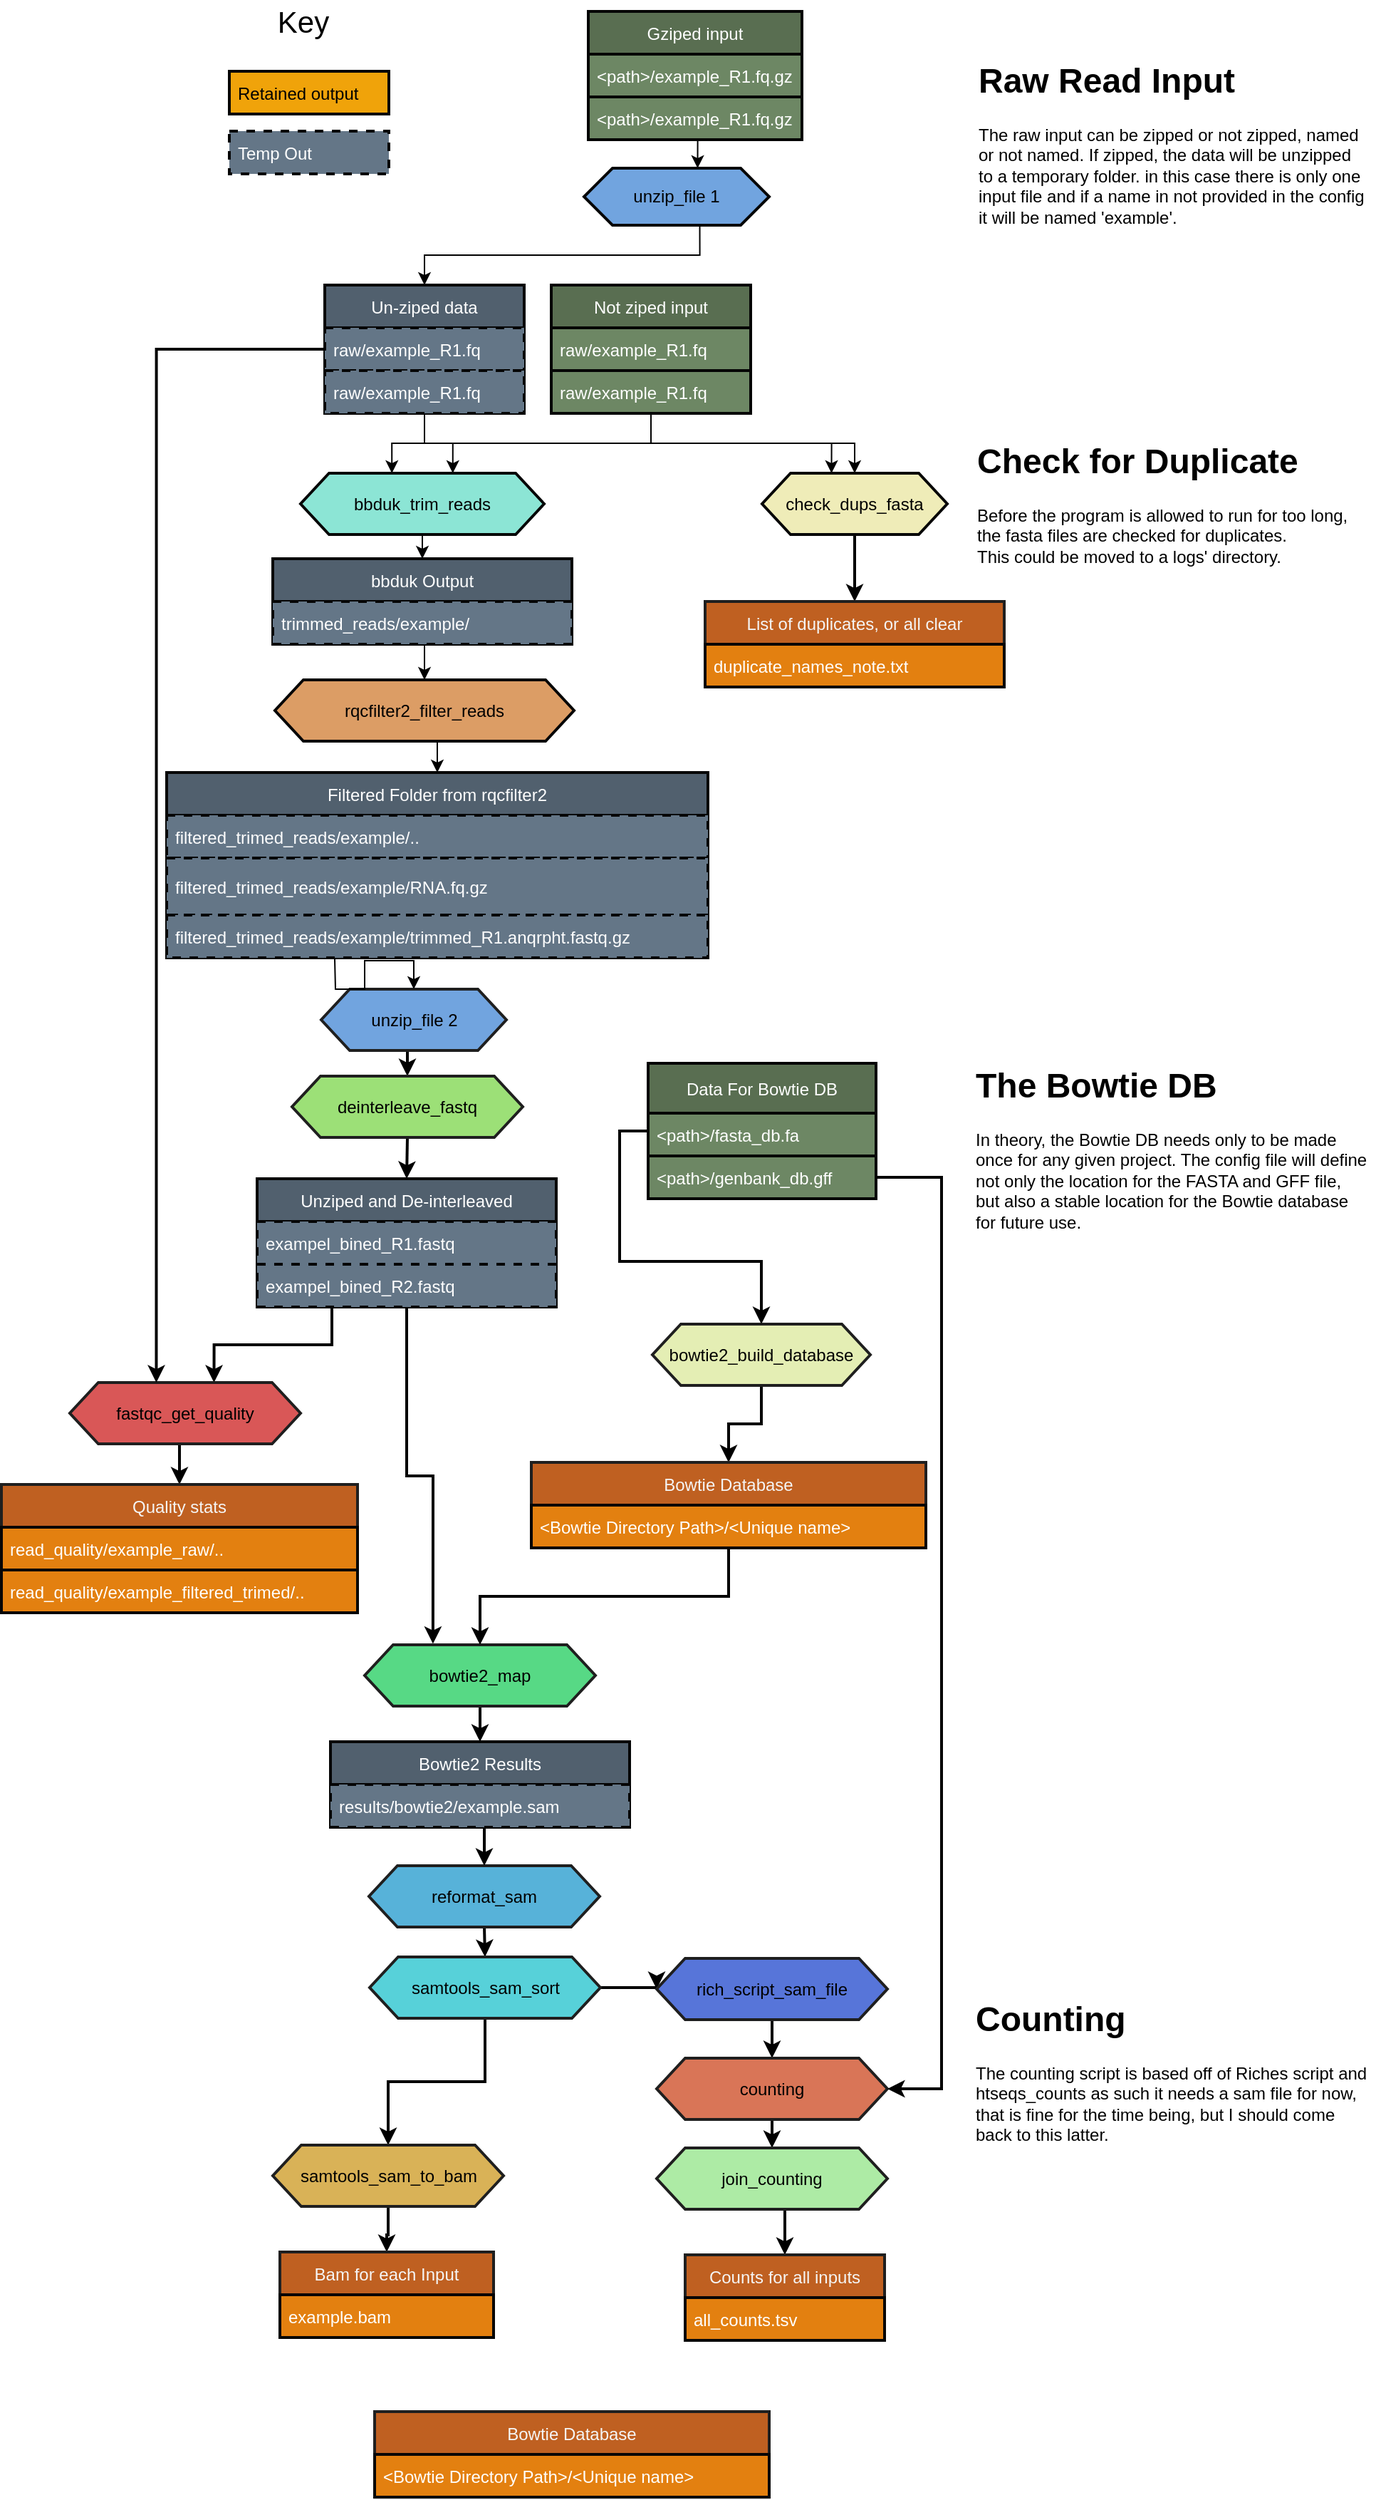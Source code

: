 <mxfile version="18.0.6" type="github">
  <diagram id="f_M_BV4vzWHAYqFdbZKb" name="Page-1">
    <mxGraphModel dx="3370" dy="2653" grid="1" gridSize="10" guides="1" tooltips="1" connect="1" arrows="1" fold="1" page="1" pageScale="1" pageWidth="850" pageHeight="1100" math="0" shadow="0">
      <root>
        <mxCell id="0" />
        <mxCell id="1" parent="0" />
        <mxCell id="i98yv0iWhbBMQ4a5bC5F-25" style="edgeStyle=orthogonalEdgeStyle;rounded=0;orthogonalLoop=1;jettySize=auto;html=1;exitX=0.625;exitY=1;exitDx=0;exitDy=0;entryX=0.5;entryY=0;entryDx=0;entryDy=0;fontSize=21;" edge="1" parent="1" source="i98yv0iWhbBMQ4a5bC5F-2" target="i98yv0iWhbBMQ4a5bC5F-12">
          <mxGeometry relative="1" as="geometry" />
        </mxCell>
        <mxCell id="i98yv0iWhbBMQ4a5bC5F-2" value="unzip_file 1" style="shape=hexagon;perimeter=hexagonPerimeter2;whiteSpace=wrap;html=1;fixedSize=1;fillColor=#71a4df;fontColor=#000000;strokeColor=#050505;strokeWidth=2;" vertex="1" parent="1">
          <mxGeometry x="289" y="146" width="130" height="40" as="geometry" />
        </mxCell>
        <mxCell id="i98yv0iWhbBMQ4a5bC5F-24" style="edgeStyle=orthogonalEdgeStyle;rounded=0;orthogonalLoop=1;jettySize=auto;html=1;exitX=0.5;exitY=1;exitDx=0;exitDy=0;entryX=0.375;entryY=0;entryDx=0;entryDy=0;fontSize=21;" edge="1" parent="1" source="i98yv0iWhbBMQ4a5bC5F-4">
          <mxGeometry relative="1" as="geometry">
            <mxPoint x="368.75" y="146" as="targetPoint" />
          </mxGeometry>
        </mxCell>
        <mxCell id="i98yv0iWhbBMQ4a5bC5F-4" value="Gziped input" style="swimlane;fontStyle=0;childLayout=stackLayout;horizontal=1;startSize=30;horizontalStack=0;resizeParent=1;resizeParentMax=0;resizeLast=0;collapsible=1;marginBottom=0;strokeColor=#050505;fillColor=#596E51;fontColor=#ffffff;strokeWidth=2;" vertex="1" parent="1">
          <mxGeometry x="292" y="36" width="150" height="90" as="geometry" />
        </mxCell>
        <mxCell id="i98yv0iWhbBMQ4a5bC5F-5" value="&lt;path&gt;/example_R1.fq.gz" style="text;strokeColor=#050505;fillColor=#6d8764;align=left;verticalAlign=middle;spacingLeft=4;spacingRight=4;overflow=hidden;points=[[0,0.5],[1,0.5]];portConstraint=eastwest;rotatable=0;fontColor=#ffffff;strokeWidth=2;" vertex="1" parent="i98yv0iWhbBMQ4a5bC5F-4">
          <mxGeometry y="30" width="150" height="30" as="geometry" />
        </mxCell>
        <mxCell id="i98yv0iWhbBMQ4a5bC5F-6" value="&lt;path&gt;/example_R1.fq.gz" style="text;strokeColor=#050505;fillColor=#6d8764;align=left;verticalAlign=middle;spacingLeft=4;spacingRight=4;overflow=hidden;points=[[0,0.5],[1,0.5]];portConstraint=eastwest;rotatable=0;fontColor=#ffffff;strokeWidth=2;" vertex="1" parent="i98yv0iWhbBMQ4a5bC5F-4">
          <mxGeometry y="60" width="150" height="30" as="geometry" />
        </mxCell>
        <mxCell id="i98yv0iWhbBMQ4a5bC5F-26" style="edgeStyle=orthogonalEdgeStyle;rounded=0;orthogonalLoop=1;jettySize=auto;html=1;exitX=0.5;exitY=1;exitDx=0;exitDy=0;entryX=0.625;entryY=0;entryDx=0;entryDy=0;fontSize=21;" edge="1" parent="1" source="i98yv0iWhbBMQ4a5bC5F-8" target="i98yv0iWhbBMQ4a5bC5F-22">
          <mxGeometry relative="1" as="geometry" />
        </mxCell>
        <mxCell id="i98yv0iWhbBMQ4a5bC5F-42" style="edgeStyle=orthogonalEdgeStyle;rounded=0;orthogonalLoop=1;jettySize=auto;html=1;exitX=0.5;exitY=1;exitDx=0;exitDy=0;entryX=0.5;entryY=0;entryDx=0;entryDy=0;fontSize=21;" edge="1" parent="1" source="i98yv0iWhbBMQ4a5bC5F-8" target="i98yv0iWhbBMQ4a5bC5F-21">
          <mxGeometry relative="1" as="geometry" />
        </mxCell>
        <mxCell id="i98yv0iWhbBMQ4a5bC5F-8" value="Not ziped input" style="swimlane;fontStyle=0;childLayout=stackLayout;horizontal=1;startSize=30;horizontalStack=0;resizeParent=1;resizeParentMax=0;resizeLast=0;collapsible=1;marginBottom=0;strokeColor=#050505;fillColor=#596E51;fontColor=#ffffff;strokeWidth=2;" vertex="1" parent="1">
          <mxGeometry x="266" y="228" width="140" height="90" as="geometry" />
        </mxCell>
        <mxCell id="i98yv0iWhbBMQ4a5bC5F-9" value="raw/example_R1.fq" style="text;strokeColor=#050505;fillColor=#6d8764;align=left;verticalAlign=middle;spacingLeft=4;spacingRight=4;overflow=hidden;points=[[0,0.5],[1,0.5]];portConstraint=eastwest;rotatable=0;fontColor=#ffffff;strokeWidth=2;" vertex="1" parent="i98yv0iWhbBMQ4a5bC5F-8">
          <mxGeometry y="30" width="140" height="30" as="geometry" />
        </mxCell>
        <mxCell id="i98yv0iWhbBMQ4a5bC5F-10" value="raw/example_R1.fq" style="text;strokeColor=#050505;fillColor=#6d8764;align=left;verticalAlign=middle;spacingLeft=4;spacingRight=4;overflow=hidden;points=[[0,0.5],[1,0.5]];portConstraint=eastwest;rotatable=0;fontColor=#ffffff;strokeWidth=2;" vertex="1" parent="i98yv0iWhbBMQ4a5bC5F-8">
          <mxGeometry y="60" width="140" height="30" as="geometry" />
        </mxCell>
        <mxCell id="i98yv0iWhbBMQ4a5bC5F-11" value="&lt;h1&gt;Raw Read Input&lt;/h1&gt;&lt;div&gt;The raw input can be zipped or not zipped, named or not named. If zipped, the data will be unzipped to a temporary folder. in this case there is only one input file and if a name in not provided in the config it will be named &#39;example&#39;.&lt;br&gt;&lt;/div&gt;" style="text;html=1;strokeColor=none;fillColor=none;spacing=5;spacingTop=-20;whiteSpace=wrap;overflow=hidden;rounded=0;" vertex="1" parent="1">
          <mxGeometry x="561" y="65" width="280" height="120" as="geometry" />
        </mxCell>
        <mxCell id="i98yv0iWhbBMQ4a5bC5F-27" style="edgeStyle=orthogonalEdgeStyle;rounded=0;orthogonalLoop=1;jettySize=auto;html=1;exitX=0.5;exitY=1;exitDx=0;exitDy=0;entryX=0.375;entryY=0;entryDx=0;entryDy=0;fontSize=21;" edge="1" parent="1" source="i98yv0iWhbBMQ4a5bC5F-12" target="i98yv0iWhbBMQ4a5bC5F-22">
          <mxGeometry relative="1" as="geometry" />
        </mxCell>
        <mxCell id="i98yv0iWhbBMQ4a5bC5F-43" style="edgeStyle=orthogonalEdgeStyle;rounded=0;orthogonalLoop=1;jettySize=auto;html=1;exitX=0.5;exitY=1;exitDx=0;exitDy=0;entryX=0.375;entryY=0;entryDx=0;entryDy=0;fontSize=21;" edge="1" parent="1" source="i98yv0iWhbBMQ4a5bC5F-12" target="i98yv0iWhbBMQ4a5bC5F-21">
          <mxGeometry relative="1" as="geometry" />
        </mxCell>
        <mxCell id="i98yv0iWhbBMQ4a5bC5F-12" value="Un-ziped data" style="swimlane;fontStyle=0;childLayout=stackLayout;horizontal=1;startSize=30;horizontalStack=0;resizeParent=1;resizeParentMax=0;resizeLast=0;collapsible=1;marginBottom=0;strokeColor=#050505;fillColor=#51606E;fontColor=#ffffff;strokeWidth=2;labelBackgroundColor=none;" vertex="1" parent="1">
          <mxGeometry x="107" y="228" width="140" height="90" as="geometry" />
        </mxCell>
        <mxCell id="i98yv0iWhbBMQ4a5bC5F-13" value="raw/example_R1.fq" style="text;strokeColor=#050505;fillColor=#647687;align=left;verticalAlign=middle;spacingLeft=4;spacingRight=4;overflow=hidden;points=[[0,0.5],[1,0.5]];portConstraint=eastwest;rotatable=0;fontColor=#ffffff;strokeWidth=2;dashed=1;" vertex="1" parent="i98yv0iWhbBMQ4a5bC5F-12">
          <mxGeometry y="30" width="140" height="30" as="geometry" />
        </mxCell>
        <mxCell id="i98yv0iWhbBMQ4a5bC5F-14" value="raw/example_R1.fq" style="text;strokeColor=#050505;fillColor=#647687;align=left;verticalAlign=middle;spacingLeft=4;spacingRight=4;overflow=hidden;points=[[0,0.5],[1,0.5]];portConstraint=eastwest;rotatable=0;fontColor=#ffffff;strokeWidth=2;dashed=1;" vertex="1" parent="i98yv0iWhbBMQ4a5bC5F-12">
          <mxGeometry y="60" width="140" height="30" as="geometry" />
        </mxCell>
        <mxCell id="i98yv0iWhbBMQ4a5bC5F-70" style="edgeStyle=orthogonalEdgeStyle;rounded=0;orthogonalLoop=1;jettySize=auto;html=1;exitX=0.5;exitY=1;exitDx=0;exitDy=0;entryX=0.5;entryY=0;entryDx=0;entryDy=0;fontSize=21;strokeWidth=2;" edge="1" parent="1" source="i98yv0iWhbBMQ4a5bC5F-18" target="i98yv0iWhbBMQ4a5bC5F-59">
          <mxGeometry relative="1" as="geometry" />
        </mxCell>
        <mxCell id="i98yv0iWhbBMQ4a5bC5F-18" value="unzip_file 2" style="shape=hexagon;perimeter=hexagonPerimeter2;whiteSpace=wrap;html=1;fixedSize=1;fillColor=#71a4df;fontColor=#000000;strokeColor=#1F1F1F;strokeWidth=2;" vertex="1" parent="1">
          <mxGeometry x="104.5" y="722" width="130" height="43" as="geometry" />
        </mxCell>
        <mxCell id="i98yv0iWhbBMQ4a5bC5F-39" style="edgeStyle=orthogonalEdgeStyle;rounded=0;orthogonalLoop=1;jettySize=auto;html=1;exitX=0.5;exitY=1;exitDx=0;exitDy=0;entryX=0.5;entryY=0;entryDx=0;entryDy=0;fontSize=21;" edge="1" parent="1" source="i98yv0iWhbBMQ4a5bC5F-20" target="i98yv0iWhbBMQ4a5bC5F-34">
          <mxGeometry relative="1" as="geometry" />
        </mxCell>
        <mxCell id="i98yv0iWhbBMQ4a5bC5F-20" value="rqcfilter2_filter_reads" style="shape=hexagon;perimeter=hexagonPerimeter2;whiteSpace=wrap;html=1;fixedSize=1;fillColor=#dc9d65;fontColor=#000000;strokeColor=#050505;strokeWidth=2;" vertex="1" parent="1">
          <mxGeometry x="72" y="505" width="210" height="43" as="geometry" />
        </mxCell>
        <mxCell id="i98yv0iWhbBMQ4a5bC5F-49" style="edgeStyle=orthogonalEdgeStyle;rounded=0;orthogonalLoop=1;jettySize=auto;html=1;exitX=0.5;exitY=1;exitDx=0;exitDy=0;entryX=0.5;entryY=0;entryDx=0;entryDy=0;fontSize=21;strokeWidth=2;" edge="1" parent="1" source="i98yv0iWhbBMQ4a5bC5F-21" target="i98yv0iWhbBMQ4a5bC5F-45">
          <mxGeometry relative="1" as="geometry" />
        </mxCell>
        <mxCell id="i98yv0iWhbBMQ4a5bC5F-21" value="check_dups_fasta" style="shape=hexagon;perimeter=hexagonPerimeter2;whiteSpace=wrap;html=1;fixedSize=1;fillColor=#efecb8;fontColor=#000000;strokeColor=#050505;strokeWidth=2;" vertex="1" parent="1">
          <mxGeometry x="414" y="360" width="130" height="43" as="geometry" />
        </mxCell>
        <mxCell id="i98yv0iWhbBMQ4a5bC5F-32" style="edgeStyle=orthogonalEdgeStyle;rounded=0;orthogonalLoop=1;jettySize=auto;html=1;exitX=0.5;exitY=1;exitDx=0;exitDy=0;entryX=0.5;entryY=0;entryDx=0;entryDy=0;fontSize=21;" edge="1" parent="1" source="i98yv0iWhbBMQ4a5bC5F-22" target="i98yv0iWhbBMQ4a5bC5F-28">
          <mxGeometry relative="1" as="geometry" />
        </mxCell>
        <mxCell id="i98yv0iWhbBMQ4a5bC5F-22" value="bbduk_trim_reads" style="shape=hexagon;perimeter=hexagonPerimeter2;whiteSpace=wrap;html=1;fixedSize=1;fillColor=#8ce5d5;fontColor=#000000;strokeColor=#050505;strokeWidth=2;" vertex="1" parent="1">
          <mxGeometry x="90" y="360" width="171" height="43" as="geometry" />
        </mxCell>
        <mxCell id="i98yv0iWhbBMQ4a5bC5F-23" value="Temp Out" style="text;strokeColor=#050505;fillColor=#647687;align=left;verticalAlign=middle;spacingLeft=4;spacingRight=4;overflow=hidden;points=[[0,0.5],[1,0.5]];portConstraint=eastwest;rotatable=0;fontColor=#ffffff;strokeWidth=2;dashed=1;" vertex="1" parent="1">
          <mxGeometry x="40" y="120" width="112" height="30" as="geometry" />
        </mxCell>
        <mxCell id="i98yv0iWhbBMQ4a5bC5F-33" style="edgeStyle=orthogonalEdgeStyle;rounded=0;orthogonalLoop=1;jettySize=auto;html=1;exitX=0.5;exitY=1;exitDx=0;exitDy=0;entryX=0.5;entryY=0;entryDx=0;entryDy=0;fontSize=21;" edge="1" parent="1" source="i98yv0iWhbBMQ4a5bC5F-28" target="i98yv0iWhbBMQ4a5bC5F-20">
          <mxGeometry relative="1" as="geometry" />
        </mxCell>
        <mxCell id="i98yv0iWhbBMQ4a5bC5F-28" value="bbduk Output" style="swimlane;fontStyle=0;childLayout=stackLayout;horizontal=1;startSize=30;horizontalStack=0;resizeParent=1;resizeParentMax=0;resizeLast=0;collapsible=1;marginBottom=0;strokeColor=#050505;fillColor=#51606E;fontColor=#ffffff;strokeWidth=2;labelBackgroundColor=none;direction=east;" vertex="1" parent="1">
          <mxGeometry x="70.5" y="420" width="210" height="60" as="geometry" />
        </mxCell>
        <mxCell id="i98yv0iWhbBMQ4a5bC5F-30" value="trimmed_reads/example/" style="text;strokeColor=#050505;fillColor=#647687;align=left;verticalAlign=middle;spacingLeft=4;spacingRight=4;overflow=hidden;points=[[0,0.5],[1,0.5]];portConstraint=eastwest;rotatable=0;fontColor=#ffffff;strokeWidth=2;dashed=1;" vertex="1" parent="i98yv0iWhbBMQ4a5bC5F-28">
          <mxGeometry y="30" width="210" height="30" as="geometry" />
        </mxCell>
        <mxCell id="i98yv0iWhbBMQ4a5bC5F-40" style="edgeStyle=orthogonalEdgeStyle;rounded=0;orthogonalLoop=1;jettySize=auto;html=1;exitX=0.5;exitY=1;exitDx=0;exitDy=0;entryX=0.5;entryY=0;entryDx=0;entryDy=0;fontSize=21;" edge="1" parent="1" target="i98yv0iWhbBMQ4a5bC5F-18">
          <mxGeometry relative="1" as="geometry">
            <mxPoint x="114" y="701.0" as="sourcePoint" />
          </mxGeometry>
        </mxCell>
        <mxCell id="i98yv0iWhbBMQ4a5bC5F-34" value="Filtered Folder from rqcfilter2" style="swimlane;fontStyle=0;childLayout=stackLayout;horizontal=1;startSize=30;horizontalStack=0;resizeParent=1;resizeParentMax=0;resizeLast=0;collapsible=1;marginBottom=0;strokeColor=#050505;fillColor=#51606E;fontColor=#ffffff;strokeWidth=2;labelBackgroundColor=none;" vertex="1" parent="1">
          <mxGeometry x="-4" y="570" width="380" height="130" as="geometry" />
        </mxCell>
        <mxCell id="i98yv0iWhbBMQ4a5bC5F-35" value="filtered_trimed_reads/example/..    " style="text;strokeColor=#050505;fillColor=#647687;align=left;verticalAlign=middle;spacingLeft=4;spacingRight=4;overflow=hidden;points=[[0,0.5],[1,0.5]];portConstraint=eastwest;rotatable=0;fontColor=#ffffff;strokeWidth=2;dashed=1;" vertex="1" parent="i98yv0iWhbBMQ4a5bC5F-34">
          <mxGeometry y="30" width="380" height="30" as="geometry" />
        </mxCell>
        <mxCell id="i98yv0iWhbBMQ4a5bC5F-37" value="filtered_trimed_reads/example/RNA.fq.gz" style="text;strokeColor=#050505;fillColor=#647687;align=left;verticalAlign=middle;spacingLeft=4;spacingRight=4;overflow=hidden;points=[[0,0.5],[1,0.5]];portConstraint=eastwest;rotatable=0;fontColor=#ffffff;strokeWidth=2;dashed=1;" vertex="1" parent="i98yv0iWhbBMQ4a5bC5F-34">
          <mxGeometry y="60" width="380" height="40" as="geometry" />
        </mxCell>
        <mxCell id="i98yv0iWhbBMQ4a5bC5F-38" value="filtered_trimed_reads/example/trimmed_R1.anqrpht.fastq.gz" style="text;strokeColor=#050505;fillColor=#647687;align=left;verticalAlign=middle;spacingLeft=4;spacingRight=4;overflow=hidden;points=[[0,0.5],[1,0.5]];portConstraint=eastwest;rotatable=0;fontColor=#ffffff;strokeWidth=2;dashed=1;" vertex="1" parent="i98yv0iWhbBMQ4a5bC5F-34">
          <mxGeometry y="100" width="380" height="30" as="geometry" />
        </mxCell>
        <mxCell id="i98yv0iWhbBMQ4a5bC5F-45" value="List of duplicates, or all clear" style="swimlane;fontStyle=0;childLayout=stackLayout;horizontal=1;startSize=30;horizontalStack=0;resizeParent=1;resizeParentMax=0;resizeLast=0;collapsible=1;marginBottom=0;strokeColor=#1F1F1F;fillColor=#BF6021;fontColor=#F5F5F5;strokeWidth=2;labelBackgroundColor=none;" vertex="1" parent="1">
          <mxGeometry x="374" y="450" width="210" height="60" as="geometry" />
        </mxCell>
        <mxCell id="i98yv0iWhbBMQ4a5bC5F-46" value="duplicate_names_note.txt" style="text;strokeColor=#050505;fillColor=#E38010;align=left;verticalAlign=middle;spacingLeft=4;spacingRight=4;overflow=hidden;points=[[0,0.5],[1,0.5]];portConstraint=eastwest;rotatable=0;fontColor=#FFFFFF;strokeWidth=2;" vertex="1" parent="i98yv0iWhbBMQ4a5bC5F-45">
          <mxGeometry y="30" width="210" height="30" as="geometry" />
        </mxCell>
        <mxCell id="i98yv0iWhbBMQ4a5bC5F-51" value="&lt;h1&gt;Check for Duplicate&lt;br&gt;&lt;/h1&gt;&lt;div&gt;Before the program is allowed to run for too long, the fasta files are checked for duplicates. &lt;br&gt;&lt;/div&gt;This could be moved to a logs&#39; directory." style="text;html=1;strokeColor=none;fillColor=none;spacing=5;spacingTop=-20;whiteSpace=wrap;overflow=hidden;rounded=0;" vertex="1" parent="1">
          <mxGeometry x="560" y="332" width="284" height="120" as="geometry" />
        </mxCell>
        <mxCell id="i98yv0iWhbBMQ4a5bC5F-53" value="Retained output" style="text;strokeColor=#050505;fillColor=#f0a30a;align=left;verticalAlign=middle;spacingLeft=4;spacingRight=4;overflow=hidden;points=[[0,0.5],[1,0.5]];portConstraint=eastwest;rotatable=0;fontColor=#000000;strokeWidth=2;" vertex="1" parent="1">
          <mxGeometry x="40" y="78" width="112" height="30" as="geometry" />
        </mxCell>
        <mxCell id="i98yv0iWhbBMQ4a5bC5F-54" value="Key" style="text;html=1;strokeColor=none;fillColor=none;align=center;verticalAlign=middle;whiteSpace=wrap;rounded=0;labelBackgroundColor=none;fontSize=21;" vertex="1" parent="1">
          <mxGeometry x="62" y="28" width="60" height="30" as="geometry" />
        </mxCell>
        <mxCell id="i98yv0iWhbBMQ4a5bC5F-71" style="edgeStyle=orthogonalEdgeStyle;rounded=0;orthogonalLoop=1;jettySize=auto;html=1;exitX=0.5;exitY=1;exitDx=0;exitDy=0;entryX=0.5;entryY=0;entryDx=0;entryDy=0;fontSize=21;strokeWidth=2;" edge="1" parent="1" source="i98yv0iWhbBMQ4a5bC5F-59" target="i98yv0iWhbBMQ4a5bC5F-67">
          <mxGeometry relative="1" as="geometry" />
        </mxCell>
        <mxCell id="i98yv0iWhbBMQ4a5bC5F-59" value="deinterleave_fastq" style="shape=hexagon;perimeter=hexagonPerimeter2;whiteSpace=wrap;html=1;fixedSize=1;fillColor=#9ce077;fontColor=#000000;strokeColor=#1F1F1F;strokeWidth=2;" vertex="1" parent="1">
          <mxGeometry x="84" y="783" width="162" height="43" as="geometry" />
        </mxCell>
        <mxCell id="i98yv0iWhbBMQ4a5bC5F-123" style="edgeStyle=orthogonalEdgeStyle;rounded=0;orthogonalLoop=1;jettySize=auto;html=1;exitX=0.5;exitY=1;exitDx=0;exitDy=0;entryX=0.296;entryY=-0.016;entryDx=0;entryDy=0;entryPerimeter=0;fontSize=21;fontColor=#FFFFFF;strokeWidth=2;" edge="1" parent="1" source="i98yv0iWhbBMQ4a5bC5F-67" target="i98yv0iWhbBMQ4a5bC5F-73">
          <mxGeometry relative="1" as="geometry" />
        </mxCell>
        <mxCell id="i98yv0iWhbBMQ4a5bC5F-125" style="edgeStyle=orthogonalEdgeStyle;rounded=0;orthogonalLoop=1;jettySize=auto;html=1;exitX=0.25;exitY=1;exitDx=0;exitDy=0;entryX=0.625;entryY=0;entryDx=0;entryDy=0;fontSize=21;fontColor=#FFFFFF;strokeWidth=2;" edge="1" parent="1" source="i98yv0iWhbBMQ4a5bC5F-67" target="i98yv0iWhbBMQ4a5bC5F-80">
          <mxGeometry relative="1" as="geometry" />
        </mxCell>
        <mxCell id="i98yv0iWhbBMQ4a5bC5F-67" value="Unziped and De-interleaved" style="swimlane;fontStyle=0;childLayout=stackLayout;horizontal=1;startSize=30;horizontalStack=0;resizeParent=1;resizeParentMax=0;resizeLast=0;collapsible=1;marginBottom=0;strokeColor=#050505;fillColor=#51606E;fontColor=#ffffff;strokeWidth=2;labelBackgroundColor=none;" vertex="1" parent="1">
          <mxGeometry x="59.5" y="855" width="210" height="90" as="geometry" />
        </mxCell>
        <mxCell id="i98yv0iWhbBMQ4a5bC5F-68" value="exampel_bined_R1.fastq" style="text;strokeColor=#050505;fillColor=#647687;align=left;verticalAlign=middle;spacingLeft=4;spacingRight=4;overflow=hidden;points=[[0,0.5],[1,0.5]];portConstraint=eastwest;rotatable=0;fontColor=#ffffff;strokeWidth=2;dashed=1;" vertex="1" parent="i98yv0iWhbBMQ4a5bC5F-67">
          <mxGeometry y="30" width="210" height="30" as="geometry" />
        </mxCell>
        <mxCell id="i98yv0iWhbBMQ4a5bC5F-69" value="exampel_bined_R2.fastq" style="text;strokeColor=#050505;fillColor=#647687;align=left;verticalAlign=middle;spacingLeft=4;spacingRight=4;overflow=hidden;points=[[0,0.5],[1,0.5]];portConstraint=eastwest;rotatable=0;fontColor=#ffffff;strokeWidth=2;dashed=1;" vertex="1" parent="i98yv0iWhbBMQ4a5bC5F-67">
          <mxGeometry y="60" width="210" height="30" as="geometry" />
        </mxCell>
        <mxCell id="i98yv0iWhbBMQ4a5bC5F-116" style="edgeStyle=orthogonalEdgeStyle;rounded=0;orthogonalLoop=1;jettySize=auto;html=1;exitX=0.5;exitY=1;exitDx=0;exitDy=0;entryX=0.5;entryY=0;entryDx=0;entryDy=0;fontSize=21;fontColor=#FFFFFF;strokeWidth=2;" edge="1" parent="1" source="i98yv0iWhbBMQ4a5bC5F-72" target="i98yv0iWhbBMQ4a5bC5F-113">
          <mxGeometry relative="1" as="geometry" />
        </mxCell>
        <mxCell id="i98yv0iWhbBMQ4a5bC5F-72" value="bowtie2_build_database" style="shape=hexagon;perimeter=hexagonPerimeter2;whiteSpace=wrap;html=1;fixedSize=1;fillColor=#e4eeb4;fontColor=#000000;strokeColor=#1F1F1F;strokeWidth=2;" vertex="1" parent="1">
          <mxGeometry x="337" y="957" width="153" height="43" as="geometry" />
        </mxCell>
        <mxCell id="i98yv0iWhbBMQ4a5bC5F-122" style="edgeStyle=orthogonalEdgeStyle;rounded=0;orthogonalLoop=1;jettySize=auto;html=1;exitX=0.5;exitY=1;exitDx=0;exitDy=0;entryX=0.5;entryY=0;entryDx=0;entryDy=0;fontSize=21;fontColor=#FFFFFF;strokeWidth=2;" edge="1" parent="1" source="i98yv0iWhbBMQ4a5bC5F-73" target="i98yv0iWhbBMQ4a5bC5F-119">
          <mxGeometry relative="1" as="geometry" />
        </mxCell>
        <mxCell id="i98yv0iWhbBMQ4a5bC5F-73" value="bowtie2_map" style="shape=hexagon;perimeter=hexagonPerimeter2;whiteSpace=wrap;html=1;fixedSize=1;fillColor=#57d985;fontColor=#000000;strokeColor=#1F1F1F;strokeWidth=2;" vertex="1" parent="1">
          <mxGeometry x="135" y="1182" width="162" height="43" as="geometry" />
        </mxCell>
        <mxCell id="i98yv0iWhbBMQ4a5bC5F-127" style="edgeStyle=orthogonalEdgeStyle;rounded=0;orthogonalLoop=1;jettySize=auto;html=1;exitX=0.5;exitY=1;exitDx=0;exitDy=0;entryX=0.5;entryY=0;entryDx=0;entryDy=0;fontSize=21;fontColor=#FFFFFF;strokeWidth=2;" edge="1" parent="1" source="i98yv0iWhbBMQ4a5bC5F-74" target="i98yv0iWhbBMQ4a5bC5F-75">
          <mxGeometry relative="1" as="geometry" />
        </mxCell>
        <mxCell id="i98yv0iWhbBMQ4a5bC5F-74" value="reformat_sam" style="shape=hexagon;perimeter=hexagonPerimeter2;whiteSpace=wrap;html=1;fixedSize=1;fillColor=#57b2d9;fontColor=#000000;strokeColor=#1F1F1F;strokeWidth=2;" vertex="1" parent="1">
          <mxGeometry x="138" y="1337" width="162" height="43" as="geometry" />
        </mxCell>
        <mxCell id="i98yv0iWhbBMQ4a5bC5F-129" style="edgeStyle=orthogonalEdgeStyle;rounded=0;orthogonalLoop=1;jettySize=auto;html=1;exitX=0.5;exitY=1;exitDx=0;exitDy=0;entryX=0.5;entryY=0;entryDx=0;entryDy=0;fontSize=21;fontColor=#FFFFFF;strokeWidth=2;" edge="1" parent="1" source="i98yv0iWhbBMQ4a5bC5F-75" target="i98yv0iWhbBMQ4a5bC5F-77">
          <mxGeometry relative="1" as="geometry" />
        </mxCell>
        <mxCell id="i98yv0iWhbBMQ4a5bC5F-130" style="edgeStyle=orthogonalEdgeStyle;rounded=0;orthogonalLoop=1;jettySize=auto;html=1;exitX=1;exitY=0.5;exitDx=0;exitDy=0;entryX=0;entryY=0.5;entryDx=0;entryDy=0;fontSize=21;fontColor=#FFFFFF;strokeWidth=2;" edge="1" parent="1" source="i98yv0iWhbBMQ4a5bC5F-75" target="i98yv0iWhbBMQ4a5bC5F-76">
          <mxGeometry relative="1" as="geometry" />
        </mxCell>
        <mxCell id="i98yv0iWhbBMQ4a5bC5F-75" value="samtools_sam_sort" style="shape=hexagon;perimeter=hexagonPerimeter2;whiteSpace=wrap;html=1;fixedSize=1;fillColor=#57d1d9;fontColor=#000000;strokeColor=#1F1F1F;strokeWidth=2;" vertex="1" parent="1">
          <mxGeometry x="138.5" y="1401" width="162" height="43" as="geometry" />
        </mxCell>
        <mxCell id="i98yv0iWhbBMQ4a5bC5F-88" style="edgeStyle=orthogonalEdgeStyle;rounded=0;orthogonalLoop=1;jettySize=auto;html=1;exitX=0.5;exitY=1;exitDx=0;exitDy=0;entryX=0.5;entryY=0;entryDx=0;entryDy=0;fontSize=21;fontColor=#FFFFFF;strokeWidth=2;" edge="1" parent="1" source="i98yv0iWhbBMQ4a5bC5F-76" target="i98yv0iWhbBMQ4a5bC5F-78">
          <mxGeometry relative="1" as="geometry" />
        </mxCell>
        <mxCell id="i98yv0iWhbBMQ4a5bC5F-76" value="rich_script_sam_file" style="shape=hexagon;perimeter=hexagonPerimeter2;whiteSpace=wrap;html=1;fixedSize=1;fillColor=#5775d9;fontColor=#000000;strokeColor=#1F1F1F;strokeWidth=2;" vertex="1" parent="1">
          <mxGeometry x="340" y="1402" width="162" height="43" as="geometry" />
        </mxCell>
        <mxCell id="i98yv0iWhbBMQ4a5bC5F-134" style="edgeStyle=orthogonalEdgeStyle;rounded=0;orthogonalLoop=1;jettySize=auto;html=1;exitX=0.5;exitY=1;exitDx=0;exitDy=0;fontSize=21;fontColor=#FFFFFF;strokeWidth=2;" edge="1" parent="1" source="i98yv0iWhbBMQ4a5bC5F-77" target="i98yv0iWhbBMQ4a5bC5F-131">
          <mxGeometry relative="1" as="geometry" />
        </mxCell>
        <mxCell id="i98yv0iWhbBMQ4a5bC5F-77" value="samtools_sam_to_bam" style="shape=hexagon;perimeter=hexagonPerimeter2;whiteSpace=wrap;html=1;fixedSize=1;fillColor=#d9b257;fontColor=#000000;strokeColor=#1F1F1F;strokeWidth=2;" vertex="1" parent="1">
          <mxGeometry x="70.5" y="1533" width="162" height="43" as="geometry" />
        </mxCell>
        <mxCell id="i98yv0iWhbBMQ4a5bC5F-89" style="edgeStyle=orthogonalEdgeStyle;rounded=0;orthogonalLoop=1;jettySize=auto;html=1;exitX=0.5;exitY=1;exitDx=0;exitDy=0;entryX=0.5;entryY=0;entryDx=0;entryDy=0;fontSize=21;fontColor=#FFFFFF;strokeWidth=2;" edge="1" parent="1" source="i98yv0iWhbBMQ4a5bC5F-78" target="i98yv0iWhbBMQ4a5bC5F-79">
          <mxGeometry relative="1" as="geometry" />
        </mxCell>
        <mxCell id="i98yv0iWhbBMQ4a5bC5F-78" value="counting" style="shape=hexagon;perimeter=hexagonPerimeter2;whiteSpace=wrap;html=1;fixedSize=1;fillColor=#d97557;fontColor=#000000;strokeColor=#1F1F1F;strokeWidth=2;" vertex="1" parent="1">
          <mxGeometry x="340" y="1472" width="162" height="43" as="geometry" />
        </mxCell>
        <mxCell id="i98yv0iWhbBMQ4a5bC5F-138" style="edgeStyle=orthogonalEdgeStyle;rounded=0;orthogonalLoop=1;jettySize=auto;html=1;exitX=0.5;exitY=1;exitDx=0;exitDy=0;entryX=0.5;entryY=0;entryDx=0;entryDy=0;fontSize=21;fontColor=#FFFFFF;strokeWidth=2;" edge="1" parent="1" source="i98yv0iWhbBMQ4a5bC5F-79" target="i98yv0iWhbBMQ4a5bC5F-136">
          <mxGeometry relative="1" as="geometry" />
        </mxCell>
        <mxCell id="i98yv0iWhbBMQ4a5bC5F-79" value="join_counting" style="shape=hexagon;perimeter=hexagonPerimeter2;whiteSpace=wrap;html=1;fixedSize=1;fillColor=#adeba5;fontColor=#000000;strokeColor=#1F1F1F;strokeWidth=2;" vertex="1" parent="1">
          <mxGeometry x="340" y="1535" width="162" height="43" as="geometry" />
        </mxCell>
        <mxCell id="i98yv0iWhbBMQ4a5bC5F-92" style="edgeStyle=orthogonalEdgeStyle;rounded=0;orthogonalLoop=1;jettySize=auto;html=1;exitX=0.5;exitY=1;exitDx=0;exitDy=0;fontSize=21;fontColor=#FFFFFF;strokeWidth=2;entryX=0.5;entryY=0;entryDx=0;entryDy=0;" edge="1" parent="1" source="i98yv0iWhbBMQ4a5bC5F-80" target="i98yv0iWhbBMQ4a5bC5F-98">
          <mxGeometry relative="1" as="geometry">
            <mxPoint x="9" y="1088" as="targetPoint" />
          </mxGeometry>
        </mxCell>
        <mxCell id="i98yv0iWhbBMQ4a5bC5F-80" value="fastqc_get_quality" style="shape=hexagon;perimeter=hexagonPerimeter2;whiteSpace=wrap;html=1;fixedSize=1;fillColor=#d95757;fontColor=#000000;strokeColor=#1F1F1F;strokeWidth=2;" vertex="1" parent="1">
          <mxGeometry x="-72" y="998" width="162" height="43" as="geometry" />
        </mxCell>
        <mxCell id="i98yv0iWhbBMQ4a5bC5F-91" style="edgeStyle=orthogonalEdgeStyle;rounded=0;orthogonalLoop=1;jettySize=auto;html=1;exitX=0;exitY=0.5;exitDx=0;exitDy=0;entryX=0.375;entryY=0;entryDx=0;entryDy=0;fontSize=21;fontColor=#FFFFFF;strokeWidth=2;" edge="1" parent="1" source="i98yv0iWhbBMQ4a5bC5F-13" target="i98yv0iWhbBMQ4a5bC5F-80">
          <mxGeometry relative="1" as="geometry" />
        </mxCell>
        <mxCell id="i98yv0iWhbBMQ4a5bC5F-98" value="Quality stats" style="swimlane;fontStyle=0;childLayout=stackLayout;horizontal=1;startSize=30;horizontalStack=0;resizeParent=1;resizeParentMax=0;resizeLast=0;collapsible=1;marginBottom=0;strokeColor=#1F1F1F;fillColor=#BF6021;fontColor=#F5F5F5;strokeWidth=2;labelBackgroundColor=none;" vertex="1" parent="1">
          <mxGeometry x="-120" y="1069.5" width="250" height="90" as="geometry" />
        </mxCell>
        <mxCell id="i98yv0iWhbBMQ4a5bC5F-100" value="read_quality/example_raw/.." style="text;strokeColor=#050505;fillColor=#E38010;align=left;verticalAlign=middle;spacingLeft=4;spacingRight=4;overflow=hidden;points=[[0,0.5],[1,0.5]];portConstraint=eastwest;rotatable=0;fontColor=#FFFFFF;strokeWidth=2;" vertex="1" parent="i98yv0iWhbBMQ4a5bC5F-98">
          <mxGeometry y="30" width="250" height="30" as="geometry" />
        </mxCell>
        <mxCell id="i98yv0iWhbBMQ4a5bC5F-99" value="read_quality/example_filtered_trimed/.." style="text;strokeColor=#050505;fillColor=#E38010;align=left;verticalAlign=middle;spacingLeft=4;spacingRight=4;overflow=hidden;points=[[0,0.5],[1,0.5]];portConstraint=eastwest;rotatable=0;fontColor=#FFFFFF;strokeWidth=2;" vertex="1" parent="i98yv0iWhbBMQ4a5bC5F-98">
          <mxGeometry y="60" width="250" height="30" as="geometry" />
        </mxCell>
        <mxCell id="i98yv0iWhbBMQ4a5bC5F-108" style="edgeStyle=orthogonalEdgeStyle;rounded=0;orthogonalLoop=1;jettySize=auto;html=1;exitX=0;exitY=0.5;exitDx=0;exitDy=0;entryX=0.5;entryY=0;entryDx=0;entryDy=0;fontSize=21;fontColor=#FFFFFF;strokeWidth=2;" edge="1" parent="1" source="i98yv0iWhbBMQ4a5bC5F-102" target="i98yv0iWhbBMQ4a5bC5F-72">
          <mxGeometry relative="1" as="geometry" />
        </mxCell>
        <mxCell id="i98yv0iWhbBMQ4a5bC5F-102" value="Data For Bowtie DB" style="swimlane;fontStyle=0;childLayout=stackLayout;horizontal=1;startSize=35;horizontalStack=0;resizeParent=1;resizeParentMax=0;resizeLast=0;collapsible=1;marginBottom=0;strokeColor=#050505;fillColor=#596E51;fontColor=#ffffff;strokeWidth=2;" vertex="1" parent="1">
          <mxGeometry x="334" y="774" width="160" height="95" as="geometry" />
        </mxCell>
        <mxCell id="i98yv0iWhbBMQ4a5bC5F-103" value="&lt;path&gt;/fasta_db.fa" style="text;strokeColor=#050505;fillColor=#6d8764;align=left;verticalAlign=middle;spacingLeft=4;spacingRight=4;overflow=hidden;points=[[0,0.5],[1,0.5]];portConstraint=eastwest;rotatable=0;fontColor=#ffffff;strokeWidth=2;" vertex="1" parent="i98yv0iWhbBMQ4a5bC5F-102">
          <mxGeometry y="35" width="160" height="30" as="geometry" />
        </mxCell>
        <mxCell id="i98yv0iWhbBMQ4a5bC5F-104" value="&lt;path&gt;/genbank_db.gff" style="text;strokeColor=#050505;fillColor=#6d8764;align=left;verticalAlign=middle;spacingLeft=4;spacingRight=4;overflow=hidden;points=[[0,0.5],[1,0.5]];portConstraint=eastwest;rotatable=0;fontColor=#ffffff;strokeWidth=2;" vertex="1" parent="i98yv0iWhbBMQ4a5bC5F-102">
          <mxGeometry y="65" width="160" height="30" as="geometry" />
        </mxCell>
        <mxCell id="i98yv0iWhbBMQ4a5bC5F-109" style="edgeStyle=orthogonalEdgeStyle;rounded=0;orthogonalLoop=1;jettySize=auto;html=1;exitX=1;exitY=0.5;exitDx=0;exitDy=0;entryX=1;entryY=0.5;entryDx=0;entryDy=0;fontSize=21;fontColor=#FFFFFF;strokeWidth=2;" edge="1" parent="1" source="i98yv0iWhbBMQ4a5bC5F-104" target="i98yv0iWhbBMQ4a5bC5F-78">
          <mxGeometry relative="1" as="geometry">
            <Array as="points">
              <mxPoint x="540" y="854" />
              <mxPoint x="540" y="1494" />
            </Array>
          </mxGeometry>
        </mxCell>
        <mxCell id="i98yv0iWhbBMQ4a5bC5F-110" value=".gff" style="text;whiteSpace=wrap;html=1;fontSize=21;fontColor=#FFFFFF;" vertex="1" parent="1">
          <mxGeometry x="710" y="830" width="60" height="40" as="geometry" />
        </mxCell>
        <mxCell id="i98yv0iWhbBMQ4a5bC5F-111" value="&lt;h1&gt;The Bowtie DB&lt;br&gt;&lt;/h1&gt;In theory, the Bowtie DB needs only to be made once for any given project. The config file will define not only the location for the FASTA and GFF file, but also a stable location for the Bowtie database for future use." style="text;html=1;strokeColor=none;fillColor=none;spacing=5;spacingTop=-20;whiteSpace=wrap;overflow=hidden;rounded=0;" vertex="1" parent="1">
          <mxGeometry x="559" y="770" width="284" height="160" as="geometry" />
        </mxCell>
        <mxCell id="i98yv0iWhbBMQ4a5bC5F-117" style="edgeStyle=orthogonalEdgeStyle;rounded=0;orthogonalLoop=1;jettySize=auto;html=1;exitX=0.5;exitY=1;exitDx=0;exitDy=0;entryX=0.5;entryY=0;entryDx=0;entryDy=0;fontSize=21;fontColor=#FFFFFF;strokeWidth=2;" edge="1" parent="1" source="i98yv0iWhbBMQ4a5bC5F-113" target="i98yv0iWhbBMQ4a5bC5F-73">
          <mxGeometry relative="1" as="geometry" />
        </mxCell>
        <mxCell id="i98yv0iWhbBMQ4a5bC5F-113" value="Bowtie Database" style="swimlane;fontStyle=0;childLayout=stackLayout;horizontal=1;startSize=30;horizontalStack=0;resizeParent=1;resizeParentMax=0;resizeLast=0;collapsible=1;marginBottom=0;strokeColor=#1F1F1F;fillColor=#BF6021;fontColor=#F5F5F5;strokeWidth=2;labelBackgroundColor=none;" vertex="1" parent="1">
          <mxGeometry x="252" y="1054" width="277" height="60" as="geometry" />
        </mxCell>
        <mxCell id="i98yv0iWhbBMQ4a5bC5F-114" value="&lt;Bowtie Directory Path&gt;/&lt;Unique name&gt;" style="text;strokeColor=#050505;fillColor=#E38010;align=left;verticalAlign=middle;spacingLeft=4;spacingRight=4;overflow=hidden;points=[[0,0.5],[1,0.5]];portConstraint=eastwest;rotatable=0;fontColor=#FFFFFF;strokeWidth=2;" vertex="1" parent="i98yv0iWhbBMQ4a5bC5F-113">
          <mxGeometry y="30" width="277" height="30" as="geometry" />
        </mxCell>
        <mxCell id="i98yv0iWhbBMQ4a5bC5F-126" style="edgeStyle=orthogonalEdgeStyle;rounded=0;orthogonalLoop=1;jettySize=auto;html=1;exitX=0.5;exitY=1;exitDx=0;exitDy=0;entryX=0.5;entryY=0;entryDx=0;entryDy=0;fontSize=21;fontColor=#FFFFFF;strokeWidth=2;" edge="1" parent="1" source="i98yv0iWhbBMQ4a5bC5F-119" target="i98yv0iWhbBMQ4a5bC5F-74">
          <mxGeometry relative="1" as="geometry" />
        </mxCell>
        <mxCell id="i98yv0iWhbBMQ4a5bC5F-119" value="Bowtie2 Results" style="swimlane;fontStyle=0;childLayout=stackLayout;horizontal=1;startSize=30;horizontalStack=0;resizeParent=1;resizeParentMax=0;resizeLast=0;collapsible=1;marginBottom=0;strokeColor=#050505;fillColor=#51606E;fontColor=#ffffff;strokeWidth=2;labelBackgroundColor=none;" vertex="1" parent="1">
          <mxGeometry x="111" y="1250" width="210" height="60" as="geometry" />
        </mxCell>
        <mxCell id="i98yv0iWhbBMQ4a5bC5F-120" value="results/bowtie2/example.sam" style="text;strokeColor=#050505;fillColor=#647687;align=left;verticalAlign=middle;spacingLeft=4;spacingRight=4;overflow=hidden;points=[[0,0.5],[1,0.5]];portConstraint=eastwest;rotatable=0;fontColor=#ffffff;strokeWidth=2;dashed=1;" vertex="1" parent="i98yv0iWhbBMQ4a5bC5F-119">
          <mxGeometry y="30" width="210" height="30" as="geometry" />
        </mxCell>
        <mxCell id="i98yv0iWhbBMQ4a5bC5F-131" value="Bam for each Input" style="swimlane;fontStyle=0;childLayout=stackLayout;horizontal=1;startSize=30;horizontalStack=0;resizeParent=1;resizeParentMax=0;resizeLast=0;collapsible=1;marginBottom=0;strokeColor=#1F1F1F;fillColor=#BF6021;fontColor=#F5F5F5;strokeWidth=2;labelBackgroundColor=none;" vertex="1" parent="1">
          <mxGeometry x="75.5" y="1608" width="150" height="60" as="geometry" />
        </mxCell>
        <mxCell id="i98yv0iWhbBMQ4a5bC5F-132" value="example.bam" style="text;strokeColor=#050505;fillColor=#E38010;align=left;verticalAlign=middle;spacingLeft=4;spacingRight=4;overflow=hidden;points=[[0,0.5],[1,0.5]];portConstraint=eastwest;rotatable=0;fontColor=#FFFFFF;strokeWidth=2;" vertex="1" parent="i98yv0iWhbBMQ4a5bC5F-131">
          <mxGeometry y="30" width="150" height="30" as="geometry" />
        </mxCell>
        <mxCell id="i98yv0iWhbBMQ4a5bC5F-135" value="&lt;h1&gt;Counting&lt;br&gt;&lt;/h1&gt;The counting script is based off of Riches script and htseqs_counts as such it needs a sam file for now, that is fine for the time being, but I should come back to this latter." style="text;html=1;strokeColor=none;fillColor=none;spacing=5;spacingTop=-20;whiteSpace=wrap;overflow=hidden;rounded=0;" vertex="1" parent="1">
          <mxGeometry x="559" y="1425" width="284" height="120" as="geometry" />
        </mxCell>
        <mxCell id="i98yv0iWhbBMQ4a5bC5F-136" value="Counts for all inputs" style="swimlane;fontStyle=0;childLayout=stackLayout;horizontal=1;startSize=30;horizontalStack=0;resizeParent=1;resizeParentMax=0;resizeLast=0;collapsible=1;marginBottom=0;strokeColor=#1F1F1F;fillColor=#BF6021;fontColor=#F5F5F5;strokeWidth=2;labelBackgroundColor=none;" vertex="1" parent="1">
          <mxGeometry x="360" y="1610" width="140" height="60" as="geometry" />
        </mxCell>
        <mxCell id="i98yv0iWhbBMQ4a5bC5F-137" value="all_counts.tsv" style="text;strokeColor=#050505;fillColor=#E38010;align=left;verticalAlign=middle;spacingLeft=4;spacingRight=4;overflow=hidden;points=[[0,0.5],[1,0.5]];portConstraint=eastwest;rotatable=0;fontColor=#FFFFFF;strokeWidth=2;" vertex="1" parent="i98yv0iWhbBMQ4a5bC5F-136">
          <mxGeometry y="30" width="140" height="30" as="geometry" />
        </mxCell>
        <mxCell id="i98yv0iWhbBMQ4a5bC5F-140" value="Bowtie Database" style="swimlane;fontStyle=0;childLayout=stackLayout;horizontal=1;startSize=30;horizontalStack=0;resizeParent=1;resizeParentMax=0;resizeLast=0;collapsible=1;marginBottom=0;strokeColor=#1F1F1F;fillColor=#BF6021;fontColor=#F5F5F5;strokeWidth=2;labelBackgroundColor=none;" vertex="1" parent="1">
          <mxGeometry x="142" y="1720" width="277" height="60" as="geometry" />
        </mxCell>
        <mxCell id="i98yv0iWhbBMQ4a5bC5F-141" value="&lt;Bowtie Directory Path&gt;/&lt;Unique name&gt;" style="text;strokeColor=#050505;fillColor=#E38010;align=left;verticalAlign=middle;spacingLeft=4;spacingRight=4;overflow=hidden;points=[[0,0.5],[1,0.5]];portConstraint=eastwest;rotatable=0;fontColor=#FFFFFF;strokeWidth=2;" vertex="1" parent="i98yv0iWhbBMQ4a5bC5F-140">
          <mxGeometry y="30" width="277" height="30" as="geometry" />
        </mxCell>
      </root>
    </mxGraphModel>
  </diagram>
</mxfile>
